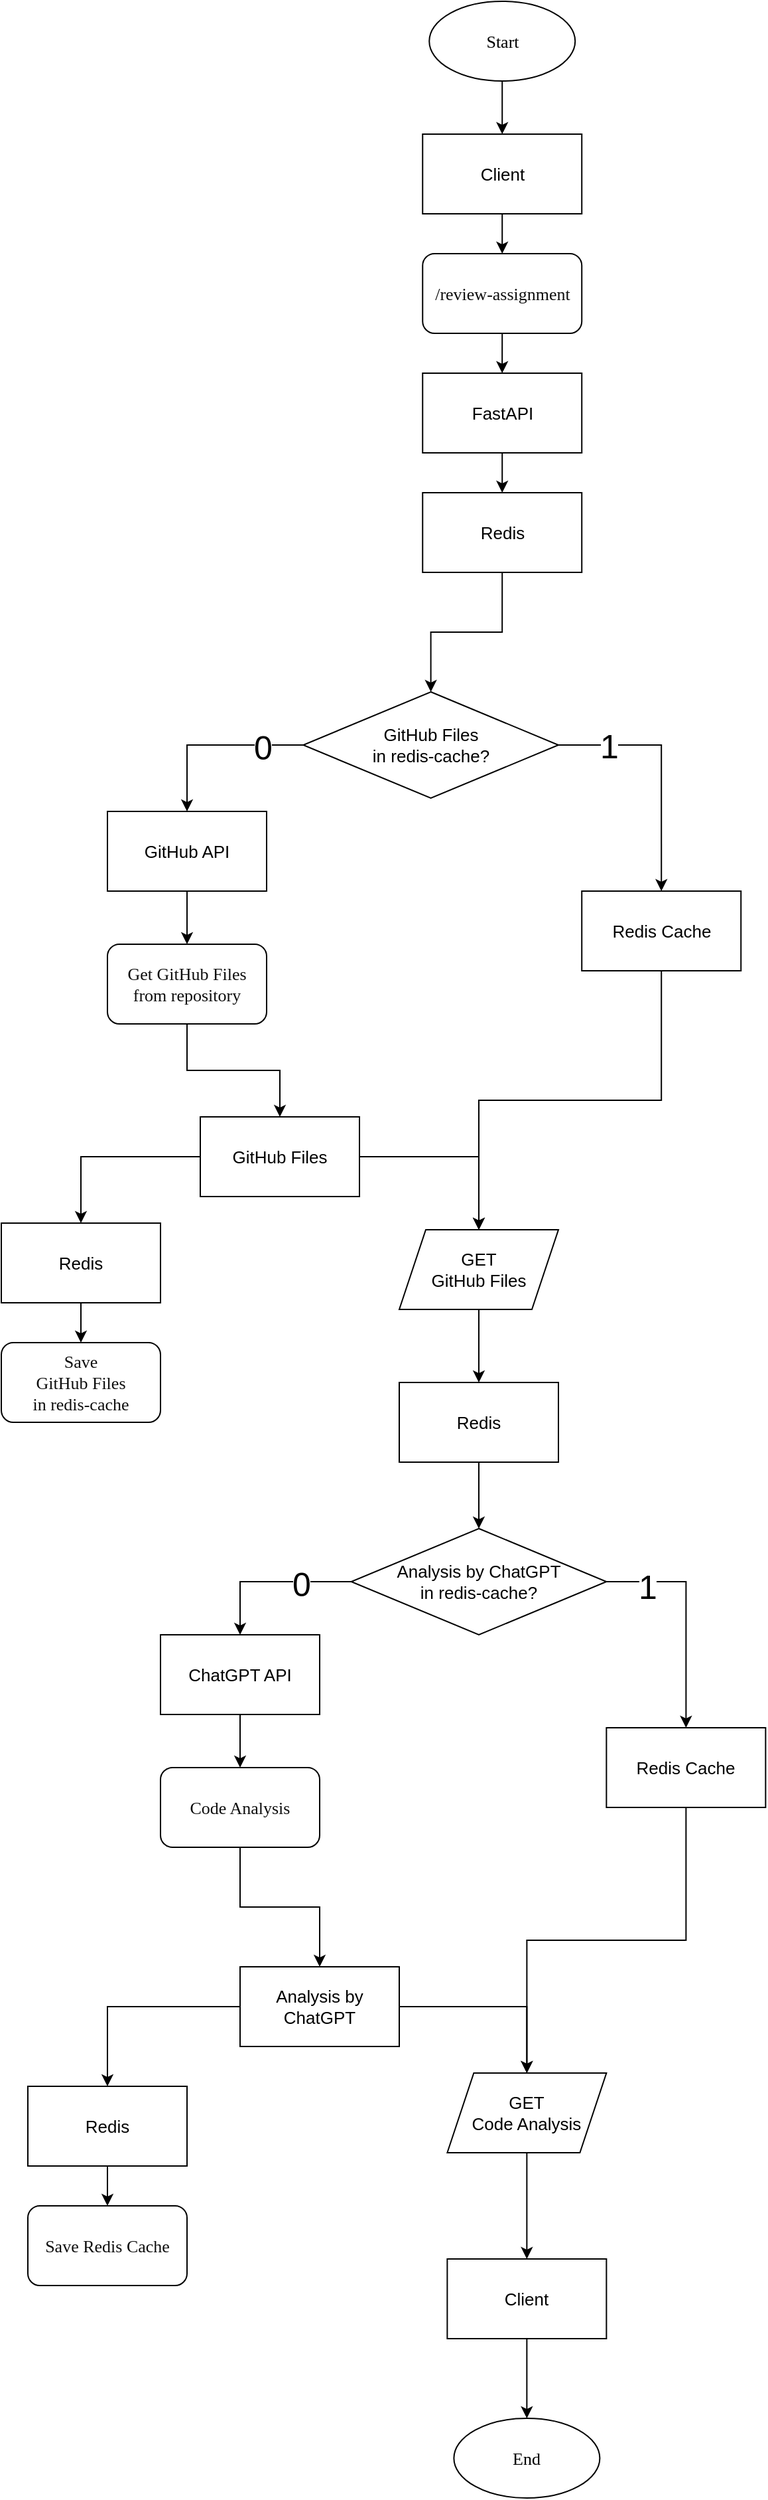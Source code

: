 <mxfile version="26.0.4">
  <diagram name="Сторінка-1" id="gSfW2rPpCncxHXXwAEww">
    <mxGraphModel dx="4198" dy="4652" grid="1" gridSize="10" guides="1" tooltips="1" connect="1" arrows="1" fold="1" page="1" pageScale="1" pageWidth="827" pageHeight="1169" math="0" shadow="0">
      <root>
        <mxCell id="0" />
        <mxCell id="1" parent="0" />
        <mxCell id="LyUXGMGMt4qC3a-mZB1P-35" style="edgeStyle=orthogonalEdgeStyle;rounded=0;orthogonalLoop=1;jettySize=auto;html=1;exitX=0.5;exitY=1;exitDx=0;exitDy=0;fontSize=13;align=center;" edge="1" parent="1" source="LyUXGMGMt4qC3a-mZB1P-3" target="LyUXGMGMt4qC3a-mZB1P-4">
          <mxGeometry relative="1" as="geometry" />
        </mxCell>
        <mxCell id="LyUXGMGMt4qC3a-mZB1P-3" value="Start" style="ellipse;whiteSpace=wrap;html=1;fontSize=13;fontFamily=Verdana;align=center;" vertex="1" parent="1">
          <mxGeometry x="-447.38" y="-1570" width="110" height="60" as="geometry" />
        </mxCell>
        <mxCell id="LyUXGMGMt4qC3a-mZB1P-107" style="edgeStyle=orthogonalEdgeStyle;rounded=0;orthogonalLoop=1;jettySize=auto;html=1;exitX=0.5;exitY=1;exitDx=0;exitDy=0;entryX=0.5;entryY=0;entryDx=0;entryDy=0;align=center;fontSize=13;" edge="1" parent="1" source="LyUXGMGMt4qC3a-mZB1P-4" target="LyUXGMGMt4qC3a-mZB1P-5">
          <mxGeometry relative="1" as="geometry" />
        </mxCell>
        <mxCell id="LyUXGMGMt4qC3a-mZB1P-4" value="Client" style="rounded=0;whiteSpace=wrap;html=1;fontSize=13;align=center;" vertex="1" parent="1">
          <mxGeometry x="-452.38" y="-1470" width="120" height="60" as="geometry" />
        </mxCell>
        <mxCell id="LyUXGMGMt4qC3a-mZB1P-108" style="edgeStyle=orthogonalEdgeStyle;rounded=0;orthogonalLoop=1;jettySize=auto;html=1;exitX=0.5;exitY=1;exitDx=0;exitDy=0;align=center;fontSize=13;" edge="1" parent="1" source="LyUXGMGMt4qC3a-mZB1P-5" target="LyUXGMGMt4qC3a-mZB1P-6">
          <mxGeometry relative="1" as="geometry" />
        </mxCell>
        <mxCell id="LyUXGMGMt4qC3a-mZB1P-5" value="&lt;p style=&quot;margin: 0px; font-variant-numeric: normal; font-variant-east-asian: normal; font-variant-alternates: normal; font-size-adjust: none; font-kerning: auto; font-optical-sizing: auto; font-feature-settings: normal; font-variation-settings: normal; font-variant-position: normal; font-stretch: normal; line-height: normal; font-family: &amp;quot;.AppleSystemUIFontMonospaced&amp;quot;; color: rgb(14, 14, 14);&quot; class=&quot;p1&quot;&gt;/review-assignment&lt;/p&gt;" style="rounded=1;whiteSpace=wrap;html=1;fontSize=13;align=center;" vertex="1" parent="1">
          <mxGeometry x="-452.38" y="-1380" width="120" height="60" as="geometry" />
        </mxCell>
        <mxCell id="LyUXGMGMt4qC3a-mZB1P-109" style="edgeStyle=orthogonalEdgeStyle;rounded=0;orthogonalLoop=1;jettySize=auto;html=1;exitX=0.5;exitY=1;exitDx=0;exitDy=0;entryX=0.5;entryY=0;entryDx=0;entryDy=0;align=center;fontSize=13;" edge="1" parent="1" source="LyUXGMGMt4qC3a-mZB1P-6" target="LyUXGMGMt4qC3a-mZB1P-92">
          <mxGeometry relative="1" as="geometry">
            <mxPoint x="-387.38" y="-1010" as="targetPoint" />
          </mxGeometry>
        </mxCell>
        <mxCell id="LyUXGMGMt4qC3a-mZB1P-6" value="FastAPI" style="rounded=0;whiteSpace=wrap;html=1;fontSize=13;align=center;" vertex="1" parent="1">
          <mxGeometry x="-452.38" y="-1290" width="120" height="60" as="geometry" />
        </mxCell>
        <mxCell id="LyUXGMGMt4qC3a-mZB1P-64" style="edgeStyle=orthogonalEdgeStyle;rounded=0;orthogonalLoop=1;jettySize=auto;html=1;exitX=1;exitY=0.5;exitDx=0;exitDy=0;entryX=0.5;entryY=0;entryDx=0;entryDy=0;fontSize=13;align=center;" edge="1" parent="1" source="LyUXGMGMt4qC3a-mZB1P-8" target="LyUXGMGMt4qC3a-mZB1P-57">
          <mxGeometry relative="1" as="geometry" />
        </mxCell>
        <mxCell id="LyUXGMGMt4qC3a-mZB1P-129" value="1" style="edgeLabel;html=1;align=center;verticalAlign=middle;resizable=0;points=[];fontSize=25;" vertex="1" connectable="0" parent="LyUXGMGMt4qC3a-mZB1P-64">
          <mxGeometry x="-0.597" y="2" relative="1" as="geometry">
            <mxPoint y="2" as="offset" />
          </mxGeometry>
        </mxCell>
        <mxCell id="LyUXGMGMt4qC3a-mZB1P-8" value="GitHub Files&lt;div&gt;in redis-cache?&lt;/div&gt;" style="rhombus;whiteSpace=wrap;html=1;fontSize=13;align=center;" vertex="1" parent="1">
          <mxGeometry x="-542.38" y="-1050" width="192.38" height="80" as="geometry" />
        </mxCell>
        <mxCell id="LyUXGMGMt4qC3a-mZB1P-78" style="edgeStyle=orthogonalEdgeStyle;rounded=0;orthogonalLoop=1;jettySize=auto;html=1;exitX=1;exitY=0.5;exitDx=0;exitDy=0;fontSize=13;align=center;" edge="1" parent="1" source="LyUXGMGMt4qC3a-mZB1P-11" target="LyUXGMGMt4qC3a-mZB1P-77">
          <mxGeometry relative="1" as="geometry" />
        </mxCell>
        <mxCell id="LyUXGMGMt4qC3a-mZB1P-162" value="1" style="edgeLabel;html=1;align=center;verticalAlign=middle;resizable=0;points=[];fontSize=25;" vertex="1" connectable="0" parent="LyUXGMGMt4qC3a-mZB1P-78">
          <mxGeometry x="-0.64" y="-3" relative="1" as="geometry">
            <mxPoint as="offset" />
          </mxGeometry>
        </mxCell>
        <mxCell id="LyUXGMGMt4qC3a-mZB1P-85" style="edgeStyle=orthogonalEdgeStyle;rounded=0;orthogonalLoop=1;jettySize=auto;html=1;exitX=0;exitY=0.5;exitDx=0;exitDy=0;entryX=0.5;entryY=0;entryDx=0;entryDy=0;fontSize=13;align=center;" edge="1" parent="1" source="LyUXGMGMt4qC3a-mZB1P-11" target="LyUXGMGMt4qC3a-mZB1P-84">
          <mxGeometry relative="1" as="geometry" />
        </mxCell>
        <mxCell id="LyUXGMGMt4qC3a-mZB1P-161" value="0" style="edgeLabel;html=1;align=center;verticalAlign=middle;resizable=0;points=[];fontSize=25;" vertex="1" connectable="0" parent="LyUXGMGMt4qC3a-mZB1P-85">
          <mxGeometry x="-0.381" y="1" relative="1" as="geometry">
            <mxPoint as="offset" />
          </mxGeometry>
        </mxCell>
        <mxCell id="LyUXGMGMt4qC3a-mZB1P-11" value="Analysis by ChatGPT&lt;div&gt;in redis-cache?&lt;/div&gt;" style="rhombus;whiteSpace=wrap;html=1;fontSize=13;align=center;" vertex="1" parent="1">
          <mxGeometry x="-506.19" y="-420" width="192.38" height="80" as="geometry" />
        </mxCell>
        <mxCell id="LyUXGMGMt4qC3a-mZB1P-51" style="edgeStyle=orthogonalEdgeStyle;rounded=0;orthogonalLoop=1;jettySize=auto;html=1;exitX=0.5;exitY=1;exitDx=0;exitDy=0;entryX=0.5;entryY=0;entryDx=0;entryDy=0;" edge="1" parent="1" source="LyUXGMGMt4qC3a-mZB1P-14">
          <mxGeometry relative="1" as="geometry">
            <mxPoint x="97.62" y="610" as="targetPoint" />
          </mxGeometry>
        </mxCell>
        <mxCell id="LyUXGMGMt4qC3a-mZB1P-52" style="edgeStyle=orthogonalEdgeStyle;rounded=0;orthogonalLoop=1;jettySize=auto;html=1;exitX=0.5;exitY=1;exitDx=0;exitDy=0;entryX=0.5;entryY=0;entryDx=0;entryDy=0;" edge="1" parent="1" source="LyUXGMGMt4qC3a-mZB1P-15">
          <mxGeometry relative="1" as="geometry">
            <mxPoint x="70" y="730" as="targetPoint" />
          </mxGeometry>
        </mxCell>
        <mxCell id="LyUXGMGMt4qC3a-mZB1P-151" style="edgeStyle=orthogonalEdgeStyle;rounded=0;orthogonalLoop=1;jettySize=auto;html=1;exitX=0.5;exitY=1;exitDx=0;exitDy=0;entryX=0.5;entryY=0;entryDx=0;entryDy=0;align=center;fontSize=13;" edge="1" parent="1" source="LyUXGMGMt4qC3a-mZB1P-53" target="LyUXGMGMt4qC3a-mZB1P-149">
          <mxGeometry relative="1" as="geometry" />
        </mxCell>
        <mxCell id="LyUXGMGMt4qC3a-mZB1P-53" value="GitHub API" style="rounded=0;whiteSpace=wrap;html=1;fontSize=13;align=center;" vertex="1" parent="1">
          <mxGeometry x="-690" y="-960" width="120" height="60" as="geometry" />
        </mxCell>
        <mxCell id="LyUXGMGMt4qC3a-mZB1P-54" style="edgeStyle=orthogonalEdgeStyle;rounded=0;orthogonalLoop=1;jettySize=auto;html=1;exitX=0;exitY=0.5;exitDx=0;exitDy=0;entryX=0.5;entryY=0;entryDx=0;entryDy=0;fontSize=13;align=center;" edge="1" parent="1" source="LyUXGMGMt4qC3a-mZB1P-8" target="LyUXGMGMt4qC3a-mZB1P-53">
          <mxGeometry relative="1" as="geometry" />
        </mxCell>
        <mxCell id="LyUXGMGMt4qC3a-mZB1P-128" value="0" style="edgeLabel;html=1;align=center;verticalAlign=middle;resizable=0;points=[];fontSize=25;" vertex="1" connectable="0" parent="LyUXGMGMt4qC3a-mZB1P-54">
          <mxGeometry x="-0.55" y="1" relative="1" as="geometry">
            <mxPoint as="offset" />
          </mxGeometry>
        </mxCell>
        <mxCell id="LyUXGMGMt4qC3a-mZB1P-132" style="edgeStyle=orthogonalEdgeStyle;rounded=0;orthogonalLoop=1;jettySize=auto;html=1;exitX=0.5;exitY=1;exitDx=0;exitDy=0;align=center;fontSize=13;" edge="1" parent="1" source="LyUXGMGMt4qC3a-mZB1P-57" target="LyUXGMGMt4qC3a-mZB1P-130">
          <mxGeometry relative="1" as="geometry" />
        </mxCell>
        <mxCell id="LyUXGMGMt4qC3a-mZB1P-57" value="Redis Cache" style="rounded=0;whiteSpace=wrap;html=1;fontSize=13;align=center;" vertex="1" parent="1">
          <mxGeometry x="-332.38" y="-900" width="120" height="60" as="geometry" />
        </mxCell>
        <mxCell id="LyUXGMGMt4qC3a-mZB1P-66" value="&lt;p style=&quot;margin: 0px; font-variant-numeric: normal; font-variant-east-asian: normal; font-variant-alternates: normal; font-size-adjust: none; font-kerning: auto; font-optical-sizing: auto; font-feature-settings: normal; font-variation-settings: normal; font-variant-position: normal; font-stretch: normal; line-height: normal; font-family: &amp;quot;.AppleSystemUIFontMonospaced&amp;quot;; color: rgb(14, 14, 14);&quot; class=&quot;p1&quot;&gt;Save&lt;/p&gt;&lt;p style=&quot;margin: 0px; font-variant-numeric: normal; font-variant-east-asian: normal; font-variant-alternates: normal; font-size-adjust: none; font-kerning: auto; font-optical-sizing: auto; font-feature-settings: normal; font-variation-settings: normal; font-variant-position: normal; font-stretch: normal; line-height: normal; font-family: &amp;quot;.AppleSystemUIFontMonospaced&amp;quot;; color: rgb(14, 14, 14);&quot; class=&quot;p1&quot;&gt;GitHub Files&lt;/p&gt;&lt;p style=&quot;margin: 0px; font-variant-numeric: normal; font-variant-east-asian: normal; font-variant-alternates: normal; font-size-adjust: none; font-kerning: auto; font-optical-sizing: auto; font-feature-settings: normal; font-variation-settings: normal; font-variant-position: normal; font-stretch: normal; line-height: normal; font-family: &amp;quot;.AppleSystemUIFontMonospaced&amp;quot;; color: rgb(14, 14, 14);&quot; class=&quot;p1&quot;&gt;in redis-cache&lt;/p&gt;" style="rounded=1;whiteSpace=wrap;html=1;fontSize=13;align=center;" vertex="1" parent="1">
          <mxGeometry x="-770" y="-560" width="120" height="60" as="geometry" />
        </mxCell>
        <mxCell id="LyUXGMGMt4qC3a-mZB1P-143" style="edgeStyle=orthogonalEdgeStyle;rounded=0;orthogonalLoop=1;jettySize=auto;html=1;exitX=0.5;exitY=1;exitDx=0;exitDy=0;align=center;fontSize=13;" edge="1" parent="1" source="LyUXGMGMt4qC3a-mZB1P-77" target="LyUXGMGMt4qC3a-mZB1P-140">
          <mxGeometry relative="1" as="geometry" />
        </mxCell>
        <mxCell id="LyUXGMGMt4qC3a-mZB1P-77" value="Redis Cache" style="rounded=0;whiteSpace=wrap;html=1;fontSize=13;align=center;" vertex="1" parent="1">
          <mxGeometry x="-313.81" y="-270" width="120" height="60" as="geometry" />
        </mxCell>
        <mxCell id="LyUXGMGMt4qC3a-mZB1P-83" value="&lt;p style=&quot;margin: 0px; font-variant-numeric: normal; font-variant-east-asian: normal; font-variant-alternates: normal; font-size-adjust: none; font-kerning: auto; font-optical-sizing: auto; font-feature-settings: normal; font-variation-settings: normal; font-variant-position: normal; font-stretch: normal; line-height: normal; font-family: &amp;quot;.AppleSystemUIFontMonospaced&amp;quot;; color: rgb(14, 14, 14);&quot; class=&quot;p1&quot;&gt;Save Redis Cache&lt;/p&gt;" style="rounded=1;whiteSpace=wrap;html=1;fontSize=13;align=center;" vertex="1" parent="1">
          <mxGeometry x="-750" y="90" width="120" height="60" as="geometry" />
        </mxCell>
        <mxCell id="LyUXGMGMt4qC3a-mZB1P-138" style="edgeStyle=orthogonalEdgeStyle;rounded=0;orthogonalLoop=1;jettySize=auto;html=1;exitX=0.5;exitY=1;exitDx=0;exitDy=0;entryX=0.5;entryY=0;entryDx=0;entryDy=0;align=center;fontSize=13;" edge="1" parent="1" source="LyUXGMGMt4qC3a-mZB1P-84" target="LyUXGMGMt4qC3a-mZB1P-136">
          <mxGeometry relative="1" as="geometry" />
        </mxCell>
        <mxCell id="LyUXGMGMt4qC3a-mZB1P-84" value="ChatGPT API" style="rounded=0;whiteSpace=wrap;html=1;fontSize=13;align=center;" vertex="1" parent="1">
          <mxGeometry x="-650" y="-340" width="120" height="60" as="geometry" />
        </mxCell>
        <mxCell id="LyUXGMGMt4qC3a-mZB1P-114" style="edgeStyle=orthogonalEdgeStyle;rounded=0;orthogonalLoop=1;jettySize=auto;html=1;exitX=0.5;exitY=1;exitDx=0;exitDy=0;entryX=0.5;entryY=0;entryDx=0;entryDy=0;align=center;fontSize=13;" edge="1" parent="1" source="LyUXGMGMt4qC3a-mZB1P-92" target="LyUXGMGMt4qC3a-mZB1P-8">
          <mxGeometry relative="1" as="geometry" />
        </mxCell>
        <mxCell id="LyUXGMGMt4qC3a-mZB1P-92" value="Redis" style="rounded=0;whiteSpace=wrap;html=1;fontSize=13;align=center;" vertex="1" parent="1">
          <mxGeometry x="-452.38" y="-1200" width="120" height="60" as="geometry" />
        </mxCell>
        <mxCell id="LyUXGMGMt4qC3a-mZB1P-97" style="edgeStyle=orthogonalEdgeStyle;rounded=0;orthogonalLoop=1;jettySize=auto;html=1;exitX=0.5;exitY=1;exitDx=0;exitDy=0;entryX=0.5;entryY=0;entryDx=0;entryDy=0;align=center;fontSize=13;" edge="1" parent="1" source="LyUXGMGMt4qC3a-mZB1P-95" target="LyUXGMGMt4qC3a-mZB1P-66">
          <mxGeometry relative="1" as="geometry" />
        </mxCell>
        <mxCell id="LyUXGMGMt4qC3a-mZB1P-95" value="Redis" style="rounded=0;whiteSpace=wrap;html=1;fontSize=13;align=center;" vertex="1" parent="1">
          <mxGeometry x="-770" y="-650" width="120" height="60" as="geometry" />
        </mxCell>
        <mxCell id="LyUXGMGMt4qC3a-mZB1P-141" style="edgeStyle=orthogonalEdgeStyle;rounded=0;orthogonalLoop=1;jettySize=auto;html=1;exitX=0.5;exitY=1;exitDx=0;exitDy=0;align=center;fontSize=13;" edge="1" parent="1" source="LyUXGMGMt4qC3a-mZB1P-98" target="LyUXGMGMt4qC3a-mZB1P-11">
          <mxGeometry relative="1" as="geometry" />
        </mxCell>
        <mxCell id="LyUXGMGMt4qC3a-mZB1P-98" value="Redis" style="rounded=0;whiteSpace=wrap;html=1;fontSize=13;align=center;" vertex="1" parent="1">
          <mxGeometry x="-470" y="-530" width="120" height="60" as="geometry" />
        </mxCell>
        <mxCell id="LyUXGMGMt4qC3a-mZB1P-105" style="edgeStyle=orthogonalEdgeStyle;rounded=0;orthogonalLoop=1;jettySize=auto;html=1;exitX=0.5;exitY=1;exitDx=0;exitDy=0;entryX=0.5;entryY=0;entryDx=0;entryDy=0;align=center;fontSize=13;" edge="1" parent="1" source="LyUXGMGMt4qC3a-mZB1P-103" target="LyUXGMGMt4qC3a-mZB1P-83">
          <mxGeometry relative="1" as="geometry" />
        </mxCell>
        <mxCell id="LyUXGMGMt4qC3a-mZB1P-103" value="Redis" style="rounded=0;whiteSpace=wrap;html=1;fontSize=13;align=center;" vertex="1" parent="1">
          <mxGeometry x="-750" width="120" height="60" as="geometry" />
        </mxCell>
        <mxCell id="LyUXGMGMt4qC3a-mZB1P-148" style="edgeStyle=orthogonalEdgeStyle;rounded=0;orthogonalLoop=1;jettySize=auto;html=1;exitX=0.5;exitY=1;exitDx=0;exitDy=0;align=center;fontSize=13;" edge="1" parent="1" source="LyUXGMGMt4qC3a-mZB1P-130" target="LyUXGMGMt4qC3a-mZB1P-98">
          <mxGeometry relative="1" as="geometry" />
        </mxCell>
        <mxCell id="LyUXGMGMt4qC3a-mZB1P-130" value="GET&lt;div&gt;GitHub Files&lt;/div&gt;" style="shape=parallelogram;perimeter=parallelogramPerimeter;whiteSpace=wrap;html=1;fixedSize=1;align=center;fontSize=13;" vertex="1" parent="1">
          <mxGeometry x="-470" y="-645" width="120" height="60" as="geometry" />
        </mxCell>
        <mxCell id="LyUXGMGMt4qC3a-mZB1P-145" style="edgeStyle=orthogonalEdgeStyle;rounded=0;orthogonalLoop=1;jettySize=auto;html=1;exitX=0.5;exitY=1;exitDx=0;exitDy=0;align=center;fontSize=13;" edge="1" parent="1" source="LyUXGMGMt4qC3a-mZB1P-136" target="LyUXGMGMt4qC3a-mZB1P-144">
          <mxGeometry relative="1" as="geometry" />
        </mxCell>
        <mxCell id="LyUXGMGMt4qC3a-mZB1P-136" value="&lt;p style=&quot;margin: 0px; font-variant-numeric: normal; font-variant-east-asian: normal; font-variant-alternates: normal; font-size-adjust: none; font-kerning: auto; font-optical-sizing: auto; font-feature-settings: normal; font-variation-settings: normal; font-variant-position: normal; font-stretch: normal; line-height: normal; font-family: &amp;quot;.AppleSystemUIFontMonospaced&amp;quot;; color: rgb(14, 14, 14);&quot; class=&quot;p1&quot;&gt;Code Analysis&lt;/p&gt;" style="rounded=1;whiteSpace=wrap;html=1;fontSize=13;align=center;" vertex="1" parent="1">
          <mxGeometry x="-650" y="-240" width="120" height="60" as="geometry" />
        </mxCell>
        <mxCell id="LyUXGMGMt4qC3a-mZB1P-157" style="edgeStyle=orthogonalEdgeStyle;rounded=0;orthogonalLoop=1;jettySize=auto;html=1;exitX=0.5;exitY=1;exitDx=0;exitDy=0;entryX=0.5;entryY=0;entryDx=0;entryDy=0;align=center;fontSize=13;" edge="1" parent="1" source="LyUXGMGMt4qC3a-mZB1P-140" target="LyUXGMGMt4qC3a-mZB1P-155">
          <mxGeometry relative="1" as="geometry" />
        </mxCell>
        <mxCell id="LyUXGMGMt4qC3a-mZB1P-140" value="GET&lt;div&gt;Code Analysis&lt;/div&gt;" style="shape=parallelogram;perimeter=parallelogramPerimeter;whiteSpace=wrap;html=1;fixedSize=1;align=center;fontSize=13;" vertex="1" parent="1">
          <mxGeometry x="-433.81" y="-10" width="120" height="60" as="geometry" />
        </mxCell>
        <mxCell id="LyUXGMGMt4qC3a-mZB1P-147" style="edgeStyle=orthogonalEdgeStyle;rounded=0;orthogonalLoop=1;jettySize=auto;html=1;exitX=1;exitY=0.5;exitDx=0;exitDy=0;align=center;fontSize=13;" edge="1" parent="1" source="LyUXGMGMt4qC3a-mZB1P-144" target="LyUXGMGMt4qC3a-mZB1P-140">
          <mxGeometry relative="1" as="geometry" />
        </mxCell>
        <mxCell id="LyUXGMGMt4qC3a-mZB1P-167" style="edgeStyle=orthogonalEdgeStyle;rounded=0;orthogonalLoop=1;jettySize=auto;html=1;exitX=0;exitY=0.5;exitDx=0;exitDy=0;entryX=0.5;entryY=0;entryDx=0;entryDy=0;" edge="1" parent="1" source="LyUXGMGMt4qC3a-mZB1P-144" target="LyUXGMGMt4qC3a-mZB1P-103">
          <mxGeometry relative="1" as="geometry" />
        </mxCell>
        <mxCell id="LyUXGMGMt4qC3a-mZB1P-144" value="Analysis by ChatGPT" style="rounded=0;whiteSpace=wrap;html=1;fontSize=13;align=center;" vertex="1" parent="1">
          <mxGeometry x="-590" y="-90" width="120" height="60" as="geometry" />
        </mxCell>
        <mxCell id="LyUXGMGMt4qC3a-mZB1P-152" style="edgeStyle=orthogonalEdgeStyle;rounded=0;orthogonalLoop=1;jettySize=auto;html=1;exitX=0.5;exitY=1;exitDx=0;exitDy=0;entryX=0.5;entryY=0;entryDx=0;entryDy=0;align=center;fontSize=13;" edge="1" parent="1" source="LyUXGMGMt4qC3a-mZB1P-149" target="LyUXGMGMt4qC3a-mZB1P-150">
          <mxGeometry relative="1" as="geometry" />
        </mxCell>
        <mxCell id="LyUXGMGMt4qC3a-mZB1P-149" value="&lt;p style=&quot;margin: 0px; font-variant-numeric: normal; font-variant-east-asian: normal; font-variant-alternates: normal; font-size-adjust: none; font-kerning: auto; font-optical-sizing: auto; font-feature-settings: normal; font-variation-settings: normal; font-variant-position: normal; font-stretch: normal; line-height: normal; font-family: &amp;quot;.AppleSystemUIFontMonospaced&amp;quot;; color: rgb(14, 14, 14);&quot; class=&quot;p1&quot;&gt;Get GitHub Files from repository&lt;/p&gt;" style="rounded=1;whiteSpace=wrap;html=1;fontSize=13;align=center;" vertex="1" parent="1">
          <mxGeometry x="-690" y="-860" width="120" height="60" as="geometry" />
        </mxCell>
        <mxCell id="LyUXGMGMt4qC3a-mZB1P-153" style="edgeStyle=orthogonalEdgeStyle;rounded=0;orthogonalLoop=1;jettySize=auto;html=1;exitX=1;exitY=0.5;exitDx=0;exitDy=0;entryX=0.5;entryY=0;entryDx=0;entryDy=0;align=center;fontSize=13;" edge="1" parent="1" source="LyUXGMGMt4qC3a-mZB1P-150" target="LyUXGMGMt4qC3a-mZB1P-130">
          <mxGeometry relative="1" as="geometry" />
        </mxCell>
        <mxCell id="LyUXGMGMt4qC3a-mZB1P-165" style="edgeStyle=orthogonalEdgeStyle;rounded=0;orthogonalLoop=1;jettySize=auto;html=1;exitX=0;exitY=0.5;exitDx=0;exitDy=0;entryX=0.5;entryY=0;entryDx=0;entryDy=0;" edge="1" parent="1" source="LyUXGMGMt4qC3a-mZB1P-150" target="LyUXGMGMt4qC3a-mZB1P-95">
          <mxGeometry relative="1" as="geometry" />
        </mxCell>
        <mxCell id="LyUXGMGMt4qC3a-mZB1P-150" value="GitHub Files" style="rounded=0;whiteSpace=wrap;html=1;fontSize=13;align=center;" vertex="1" parent="1">
          <mxGeometry x="-620" y="-730" width="120" height="60" as="geometry" />
        </mxCell>
        <mxCell id="LyUXGMGMt4qC3a-mZB1P-159" style="edgeStyle=orthogonalEdgeStyle;rounded=0;orthogonalLoop=1;jettySize=auto;html=1;exitX=0.5;exitY=1;exitDx=0;exitDy=0;align=center;fontSize=13;" edge="1" parent="1" source="LyUXGMGMt4qC3a-mZB1P-155" target="LyUXGMGMt4qC3a-mZB1P-156">
          <mxGeometry relative="1" as="geometry" />
        </mxCell>
        <mxCell id="LyUXGMGMt4qC3a-mZB1P-155" value="Client" style="rounded=0;whiteSpace=wrap;html=1;fontSize=13;align=center;" vertex="1" parent="1">
          <mxGeometry x="-433.81" y="130" width="120" height="60" as="geometry" />
        </mxCell>
        <mxCell id="LyUXGMGMt4qC3a-mZB1P-156" value="End" style="ellipse;whiteSpace=wrap;html=1;fontSize=13;fontFamily=Verdana;align=center;" vertex="1" parent="1">
          <mxGeometry x="-428.81" y="250" width="110" height="60" as="geometry" />
        </mxCell>
      </root>
    </mxGraphModel>
  </diagram>
</mxfile>
